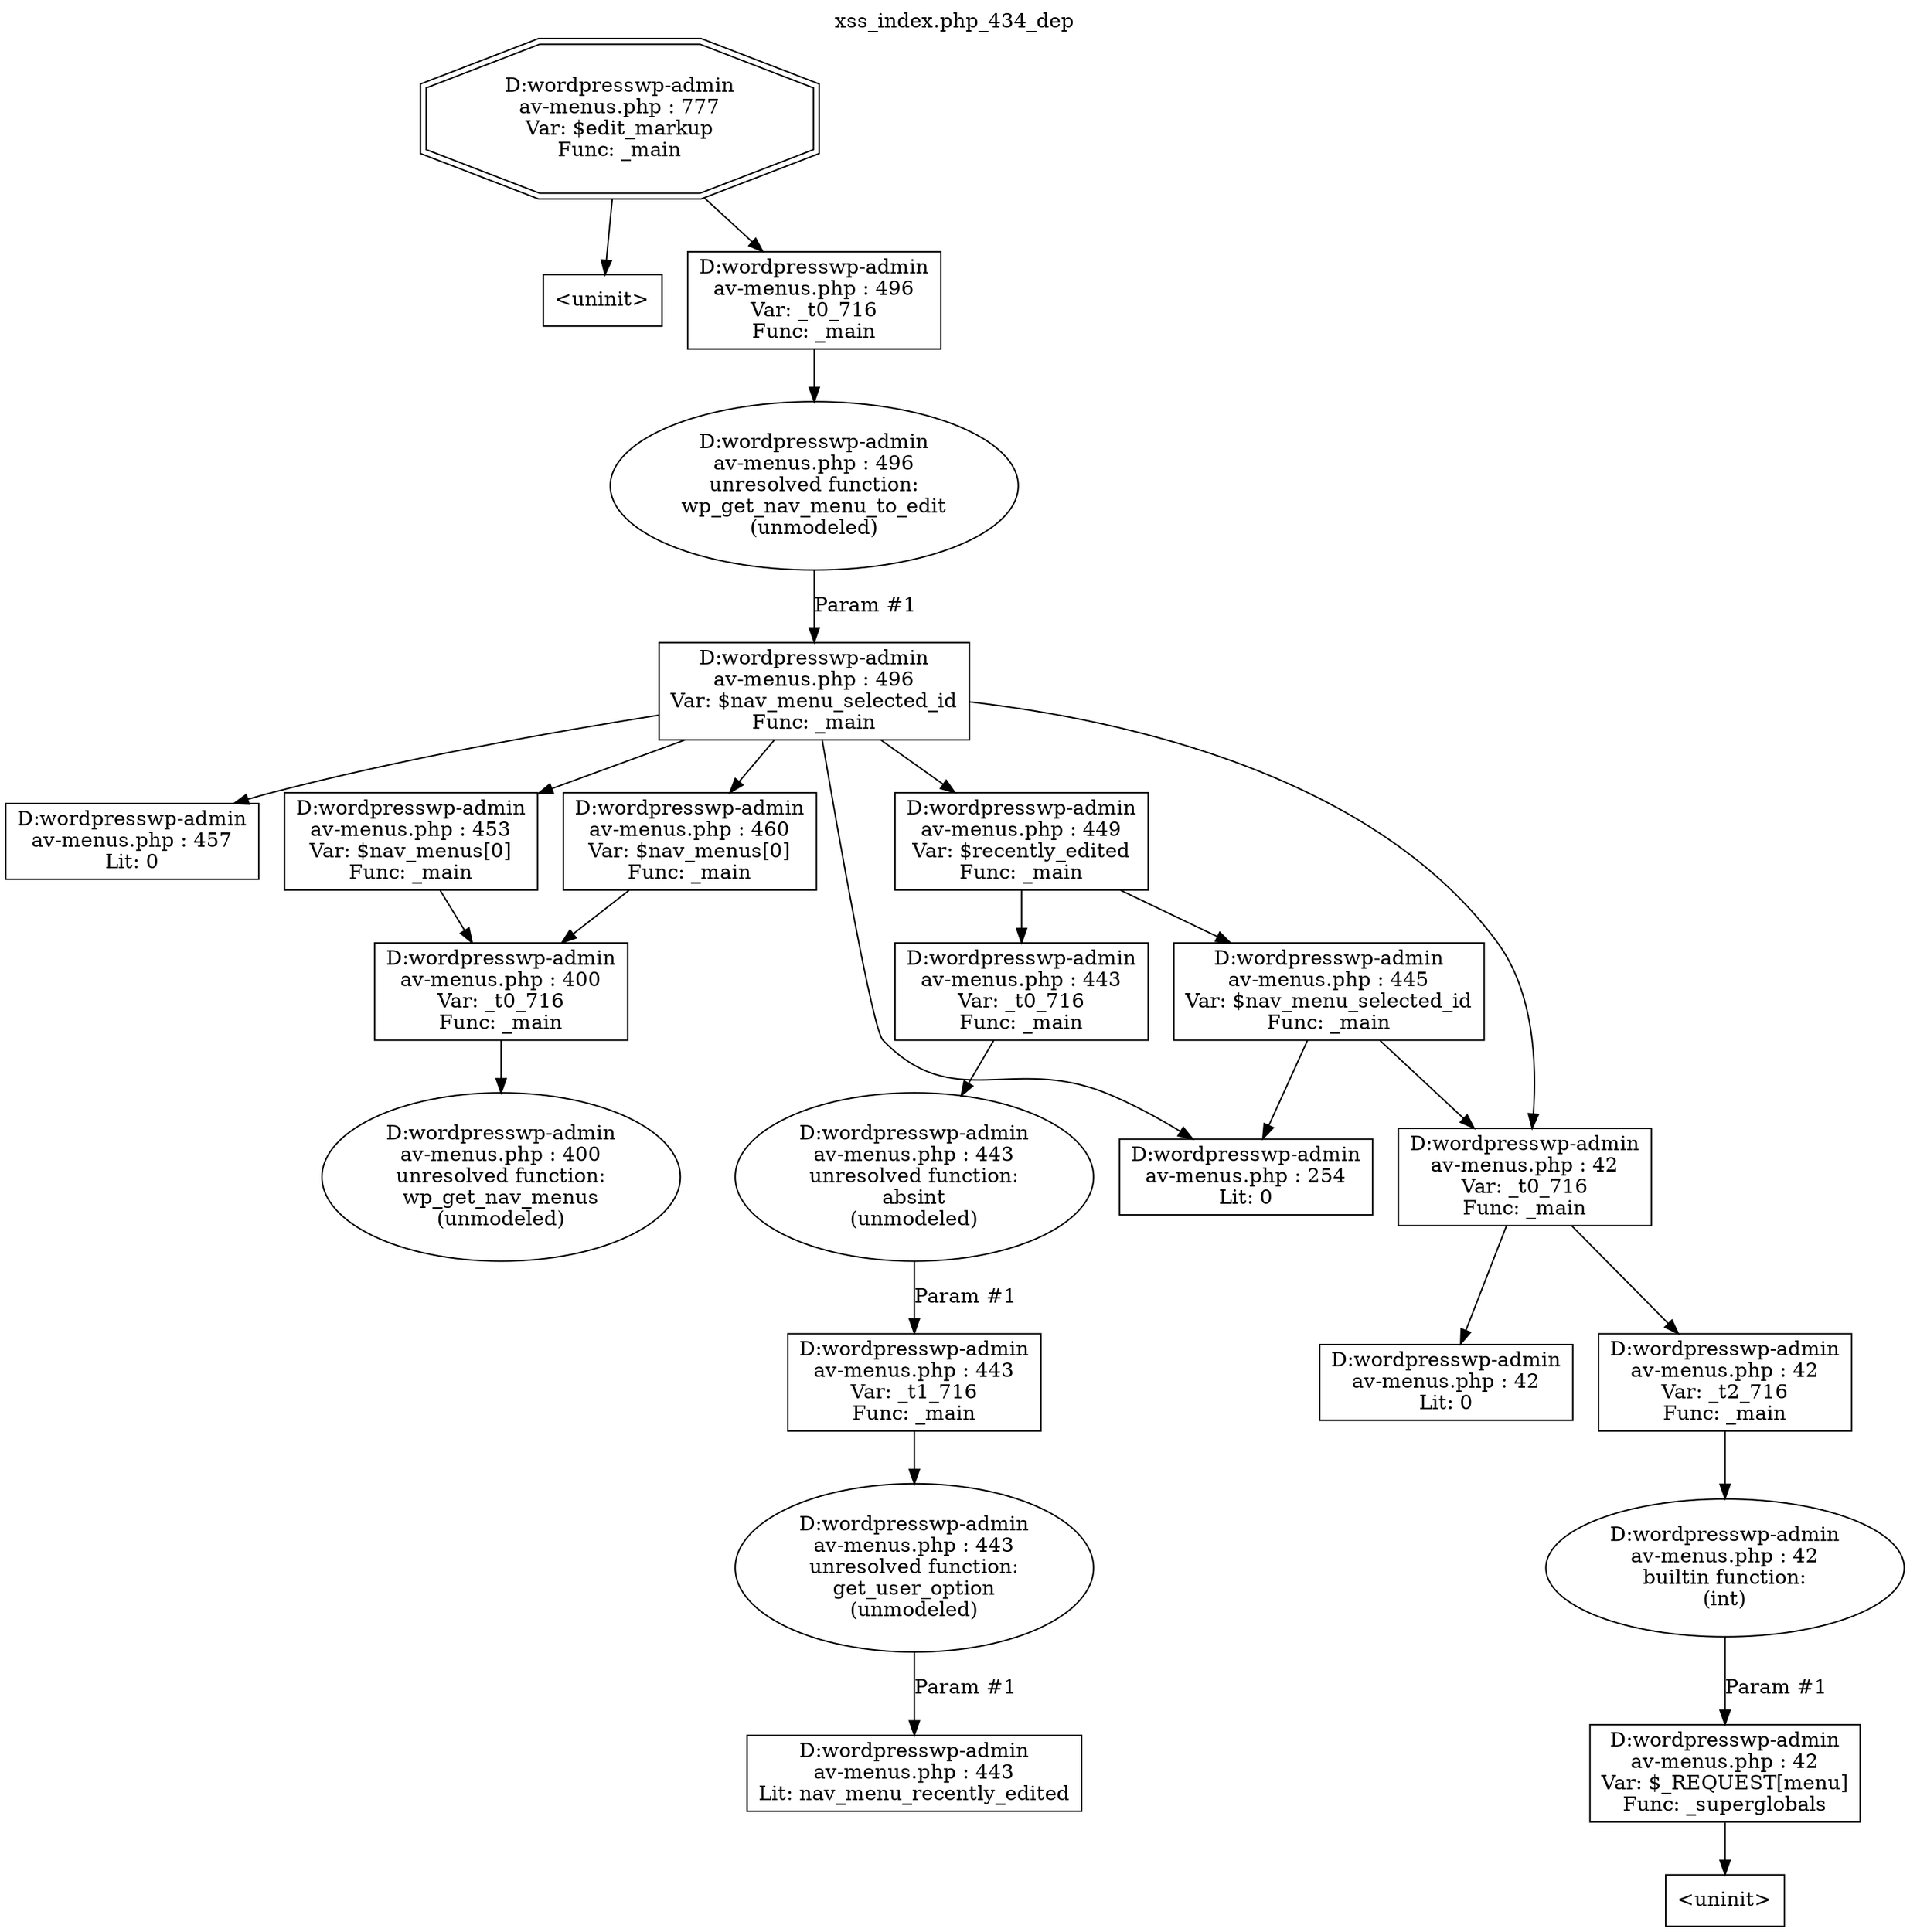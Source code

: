 digraph cfg {
  label="xss_index.php_434_dep";
  labelloc=t;
  n1 [shape=doubleoctagon, label="D:\wordpress\wp-admin\nav-menus.php : 777\nVar: $edit_markup\nFunc: _main\n"];
  n2 [shape=box, label="<uninit>"];
  n3 [shape=box, label="D:\wordpress\wp-admin\nav-menus.php : 496\nVar: _t0_716\nFunc: _main\n"];
  n4 [shape=ellipse, label="D:\wordpress\wp-admin\nav-menus.php : 496\nunresolved function:\nwp_get_nav_menu_to_edit\n(unmodeled)\n"];
  n5 [shape=box, label="D:\wordpress\wp-admin\nav-menus.php : 496\nVar: $nav_menu_selected_id\nFunc: _main\n"];
  n6 [shape=box, label="D:\wordpress\wp-admin\nav-menus.php : 457\nLit: 0\n"];
  n7 [shape=box, label="D:\wordpress\wp-admin\nav-menus.php : 453\nVar: $nav_menus[0]\nFunc: _main\n"];
  n8 [shape=box, label="D:\wordpress\wp-admin\nav-menus.php : 400\nVar: _t0_716\nFunc: _main\n"];
  n9 [shape=ellipse, label="D:\wordpress\wp-admin\nav-menus.php : 400\nunresolved function:\nwp_get_nav_menus\n(unmodeled)\n"];
  n10 [shape=box, label="D:\wordpress\wp-admin\nav-menus.php : 449\nVar: $recently_edited\nFunc: _main\n"];
  n11 [shape=box, label="D:\wordpress\wp-admin\nav-menus.php : 445\nVar: $nav_menu_selected_id\nFunc: _main\n"];
  n12 [shape=box, label="D:\wordpress\wp-admin\nav-menus.php : 254\nLit: 0\n"];
  n13 [shape=box, label="D:\wordpress\wp-admin\nav-menus.php : 42\nVar: _t0_716\nFunc: _main\n"];
  n14 [shape=box, label="D:\wordpress\wp-admin\nav-menus.php : 42\nVar: _t2_716\nFunc: _main\n"];
  n15 [shape=ellipse, label="D:\wordpress\wp-admin\nav-menus.php : 42\nbuiltin function:\n(int)\n"];
  n16 [shape=box, label="D:\wordpress\wp-admin\nav-menus.php : 42\nVar: $_REQUEST[menu]\nFunc: _superglobals\n"];
  n17 [shape=box, label="<uninit>"];
  n18 [shape=box, label="D:\wordpress\wp-admin\nav-menus.php : 42\nLit: 0\n"];
  n19 [shape=box, label="D:\wordpress\wp-admin\nav-menus.php : 443\nVar: _t0_716\nFunc: _main\n"];
  n20 [shape=ellipse, label="D:\wordpress\wp-admin\nav-menus.php : 443\nunresolved function:\nabsint\n(unmodeled)\n"];
  n21 [shape=box, label="D:\wordpress\wp-admin\nav-menus.php : 443\nVar: _t1_716\nFunc: _main\n"];
  n22 [shape=ellipse, label="D:\wordpress\wp-admin\nav-menus.php : 443\nunresolved function:\nget_user_option\n(unmodeled)\n"];
  n23 [shape=box, label="D:\wordpress\wp-admin\nav-menus.php : 443\nLit: nav_menu_recently_edited\n"];
  n24 [shape=box, label="D:\wordpress\wp-admin\nav-menus.php : 460\nVar: $nav_menus[0]\nFunc: _main\n"];
  n1 -> n2;
  n1 -> n3;
  n3 -> n4;
  n5 -> n6;
  n5 -> n7;
  n5 -> n10;
  n5 -> n24;
  n5 -> n12;
  n5 -> n13;
  n8 -> n9;
  n7 -> n8;
  n11 -> n12;
  n11 -> n13;
  n14 -> n15;
  n16 -> n17;
  n15 -> n16[label="Param #1"];
  n13 -> n14;
  n13 -> n18;
  n10 -> n11;
  n10 -> n19;
  n19 -> n20;
  n21 -> n22;
  n22 -> n23[label="Param #1"];
  n20 -> n21[label="Param #1"];
  n24 -> n8;
  n4 -> n5[label="Param #1"];
}
